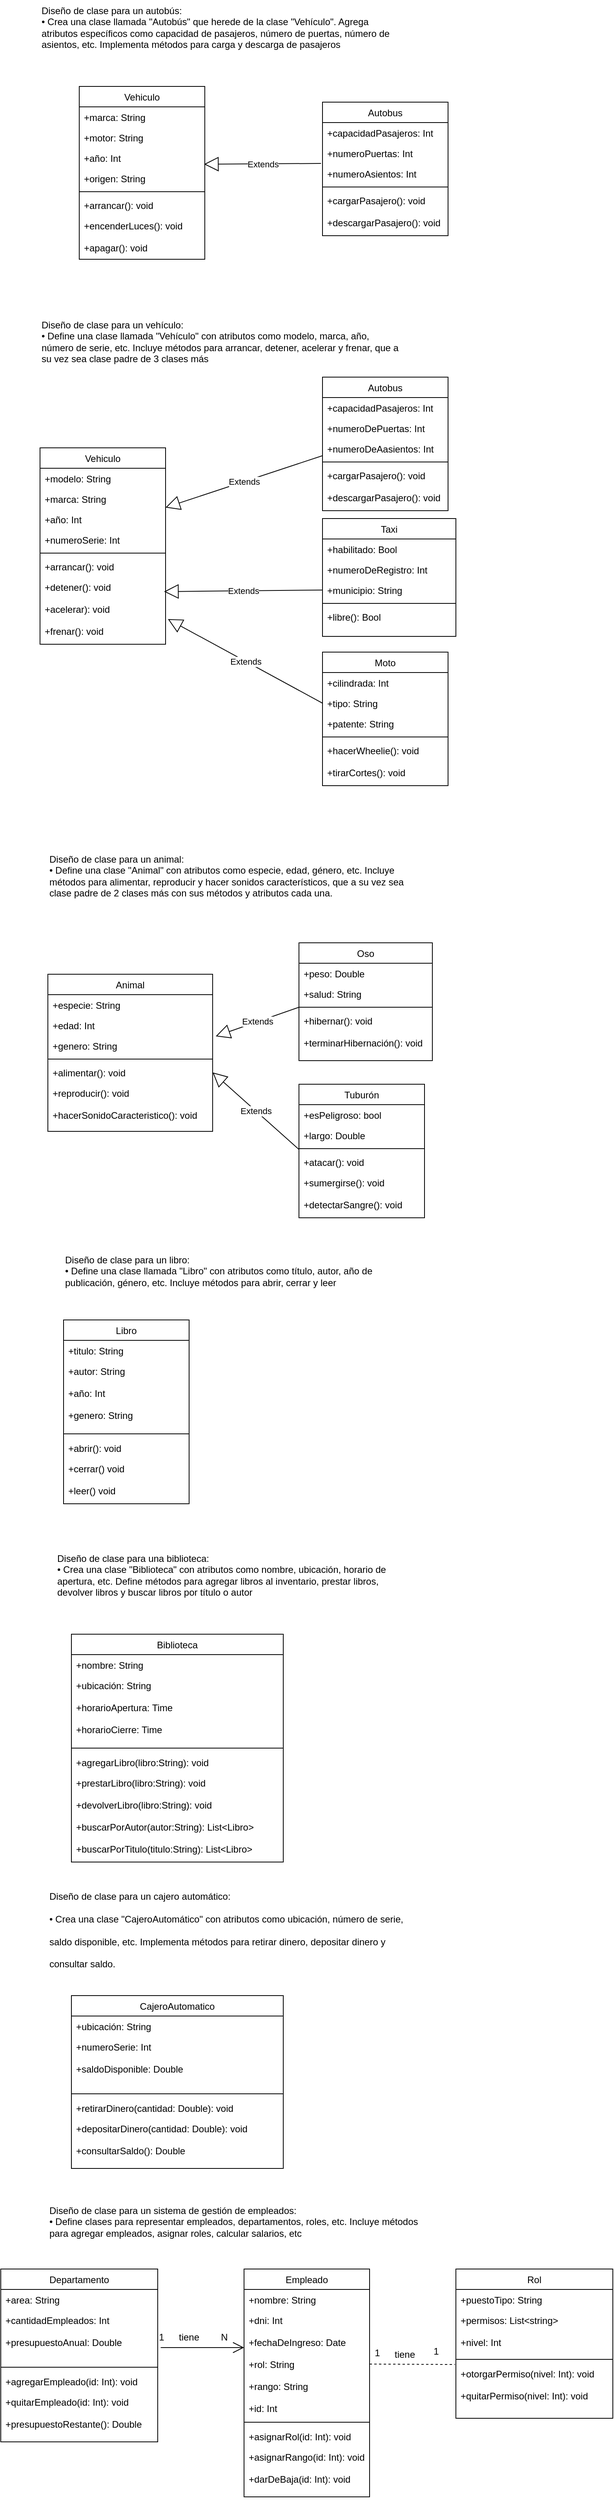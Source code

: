 <mxfile version="26.1.3">
  <diagram id="C5RBs43oDa-KdzZeNtuy" name="Page-1">
    <mxGraphModel dx="872" dy="469" grid="1" gridSize="10" guides="1" tooltips="1" connect="1" arrows="1" fold="1" page="1" pageScale="1" pageWidth="827" pageHeight="1169" math="0" shadow="0">
      <root>
        <mxCell id="WIyWlLk6GJQsqaUBKTNV-0" />
        <mxCell id="WIyWlLk6GJQsqaUBKTNV-1" parent="WIyWlLk6GJQsqaUBKTNV-0" />
        <mxCell id="zkfFHV4jXpPFQw0GAbJ--0" value="Autobus" style="swimlane;fontStyle=0;align=center;verticalAlign=top;childLayout=stackLayout;horizontal=1;startSize=26;horizontalStack=0;resizeParent=1;resizeLast=0;collapsible=1;marginBottom=0;rounded=0;shadow=0;strokeWidth=1;" parent="WIyWlLk6GJQsqaUBKTNV-1" vertex="1">
          <mxGeometry x="430" y="160" width="160" height="170" as="geometry">
            <mxRectangle x="230" y="140" width="160" height="26" as="alternateBounds" />
          </mxGeometry>
        </mxCell>
        <mxCell id="zkfFHV4jXpPFQw0GAbJ--1" value="+capacidadPasajeros: Int" style="text;align=left;verticalAlign=top;spacingLeft=4;spacingRight=4;overflow=hidden;rotatable=0;points=[[0,0.5],[1,0.5]];portConstraint=eastwest;" parent="zkfFHV4jXpPFQw0GAbJ--0" vertex="1">
          <mxGeometry y="26" width="160" height="26" as="geometry" />
        </mxCell>
        <mxCell id="zkfFHV4jXpPFQw0GAbJ--2" value="+numeroPuertas: Int" style="text;align=left;verticalAlign=top;spacingLeft=4;spacingRight=4;overflow=hidden;rotatable=0;points=[[0,0.5],[1,0.5]];portConstraint=eastwest;rounded=0;shadow=0;html=0;" parent="zkfFHV4jXpPFQw0GAbJ--0" vertex="1">
          <mxGeometry y="52" width="160" height="26" as="geometry" />
        </mxCell>
        <mxCell id="zkfFHV4jXpPFQw0GAbJ--3" value="+numeroAsientos: Int" style="text;align=left;verticalAlign=top;spacingLeft=4;spacingRight=4;overflow=hidden;rotatable=0;points=[[0,0.5],[1,0.5]];portConstraint=eastwest;rounded=0;shadow=0;html=0;" parent="zkfFHV4jXpPFQw0GAbJ--0" vertex="1">
          <mxGeometry y="78" width="160" height="26" as="geometry" />
        </mxCell>
        <mxCell id="zkfFHV4jXpPFQw0GAbJ--4" value="" style="line;html=1;strokeWidth=1;align=left;verticalAlign=middle;spacingTop=-1;spacingLeft=3;spacingRight=3;rotatable=0;labelPosition=right;points=[];portConstraint=eastwest;" parent="zkfFHV4jXpPFQw0GAbJ--0" vertex="1">
          <mxGeometry y="104" width="160" height="8" as="geometry" />
        </mxCell>
        <mxCell id="zkfFHV4jXpPFQw0GAbJ--5" value="+cargarPasajero(): void&#xa;&#xa;+descargarPasajero(): void&#xa;" style="text;align=left;verticalAlign=top;spacingLeft=4;spacingRight=4;overflow=hidden;rotatable=0;points=[[0,0.5],[1,0.5]];portConstraint=eastwest;" parent="zkfFHV4jXpPFQw0GAbJ--0" vertex="1">
          <mxGeometry y="112" width="160" height="58" as="geometry" />
        </mxCell>
        <mxCell id="zkfFHV4jXpPFQw0GAbJ--17" value="Vehiculo" style="swimlane;fontStyle=0;align=center;verticalAlign=top;childLayout=stackLayout;horizontal=1;startSize=26;horizontalStack=0;resizeParent=1;resizeLast=0;collapsible=1;marginBottom=0;rounded=0;shadow=0;strokeWidth=1;" parent="WIyWlLk6GJQsqaUBKTNV-1" vertex="1">
          <mxGeometry x="120" y="140" width="160" height="220" as="geometry">
            <mxRectangle x="550" y="140" width="160" height="26" as="alternateBounds" />
          </mxGeometry>
        </mxCell>
        <mxCell id="zkfFHV4jXpPFQw0GAbJ--18" value="+marca: String" style="text;align=left;verticalAlign=top;spacingLeft=4;spacingRight=4;overflow=hidden;rotatable=0;points=[[0,0.5],[1,0.5]];portConstraint=eastwest;" parent="zkfFHV4jXpPFQw0GAbJ--17" vertex="1">
          <mxGeometry y="26" width="160" height="26" as="geometry" />
        </mxCell>
        <mxCell id="zkfFHV4jXpPFQw0GAbJ--20" value="+motor: String" style="text;align=left;verticalAlign=top;spacingLeft=4;spacingRight=4;overflow=hidden;rotatable=0;points=[[0,0.5],[1,0.5]];portConstraint=eastwest;rounded=0;shadow=0;html=0;" parent="zkfFHV4jXpPFQw0GAbJ--17" vertex="1">
          <mxGeometry y="52" width="160" height="26" as="geometry" />
        </mxCell>
        <mxCell id="zkfFHV4jXpPFQw0GAbJ--21" value="+año: Int" style="text;align=left;verticalAlign=top;spacingLeft=4;spacingRight=4;overflow=hidden;rotatable=0;points=[[0,0.5],[1,0.5]];portConstraint=eastwest;rounded=0;shadow=0;html=0;" parent="zkfFHV4jXpPFQw0GAbJ--17" vertex="1">
          <mxGeometry y="78" width="160" height="26" as="geometry" />
        </mxCell>
        <mxCell id="zkfFHV4jXpPFQw0GAbJ--22" value="+origen: String" style="text;align=left;verticalAlign=top;spacingLeft=4;spacingRight=4;overflow=hidden;rotatable=0;points=[[0,0.5],[1,0.5]];portConstraint=eastwest;rounded=0;shadow=0;html=0;" parent="zkfFHV4jXpPFQw0GAbJ--17" vertex="1">
          <mxGeometry y="104" width="160" height="26" as="geometry" />
        </mxCell>
        <mxCell id="zkfFHV4jXpPFQw0GAbJ--23" value="" style="line;html=1;strokeWidth=1;align=left;verticalAlign=middle;spacingTop=-1;spacingLeft=3;spacingRight=3;rotatable=0;labelPosition=right;points=[];portConstraint=eastwest;" parent="zkfFHV4jXpPFQw0GAbJ--17" vertex="1">
          <mxGeometry y="130" width="160" height="8" as="geometry" />
        </mxCell>
        <mxCell id="zkfFHV4jXpPFQw0GAbJ--24" value="+arrancar(): void" style="text;align=left;verticalAlign=top;spacingLeft=4;spacingRight=4;overflow=hidden;rotatable=0;points=[[0,0.5],[1,0.5]];portConstraint=eastwest;" parent="zkfFHV4jXpPFQw0GAbJ--17" vertex="1">
          <mxGeometry y="138" width="160" height="26" as="geometry" />
        </mxCell>
        <mxCell id="zkfFHV4jXpPFQw0GAbJ--25" value="+encenderLuces(): void&#xa;&#xa;+apagar(): void" style="text;align=left;verticalAlign=top;spacingLeft=4;spacingRight=4;overflow=hidden;rotatable=0;points=[[0,0.5],[1,0.5]];portConstraint=eastwest;" parent="zkfFHV4jXpPFQw0GAbJ--17" vertex="1">
          <mxGeometry y="164" width="160" height="56" as="geometry" />
        </mxCell>
        <mxCell id="knwoqkLB2D3G_9mw1KLC-0" value="Diseño de clase para un autobús:&#xa; • Crea una clase llamada &quot;Autobús&quot; que herede de la clase &quot;Vehículo&quot;. Agrega &#xa;atributos específicos como capacidad de pasajeros, número de puertas, número de &#xa;asientos, etc. Implementa métodos para carga y descarga de pasajeros" style="text;whiteSpace=wrap;html=1;" vertex="1" parent="WIyWlLk6GJQsqaUBKTNV-1">
          <mxGeometry x="70" y="30" width="480" height="80" as="geometry" />
        </mxCell>
        <mxCell id="knwoqkLB2D3G_9mw1KLC-1" value="Extends" style="endArrow=block;endSize=16;endFill=0;html=1;rounded=0;exitX=-0.012;exitY=0;exitDx=0;exitDy=0;exitPerimeter=0;entryX=0.994;entryY=0.808;entryDx=0;entryDy=0;entryPerimeter=0;" edge="1" parent="WIyWlLk6GJQsqaUBKTNV-1" source="zkfFHV4jXpPFQw0GAbJ--3" target="zkfFHV4jXpPFQw0GAbJ--21">
          <mxGeometry width="160" relative="1" as="geometry">
            <mxPoint x="330" y="450" as="sourcePoint" />
            <mxPoint x="490" y="450" as="targetPoint" />
          </mxGeometry>
        </mxCell>
        <mxCell id="knwoqkLB2D3G_9mw1KLC-2" value="Diseño de clase para un vehículo:&#xa; • Define una clase llamada &quot;Vehículo&quot; con atributos como modelo, marca, año, &#xa;número de serie, etc. Incluye métodos para arrancar, detener, acelerar y frenar, que a &#xa;su vez sea clase padre de 3 clases más" style="text;whiteSpace=wrap;html=1;" vertex="1" parent="WIyWlLk6GJQsqaUBKTNV-1">
          <mxGeometry x="70" y="430" width="490" height="80" as="geometry" />
        </mxCell>
        <mxCell id="knwoqkLB2D3G_9mw1KLC-3" value="Vehiculo" style="swimlane;fontStyle=0;align=center;verticalAlign=top;childLayout=stackLayout;horizontal=1;startSize=26;horizontalStack=0;resizeParent=1;resizeLast=0;collapsible=1;marginBottom=0;rounded=0;shadow=0;strokeWidth=1;" vertex="1" parent="WIyWlLk6GJQsqaUBKTNV-1">
          <mxGeometry x="70" y="600" width="160" height="250" as="geometry">
            <mxRectangle x="550" y="140" width="160" height="26" as="alternateBounds" />
          </mxGeometry>
        </mxCell>
        <mxCell id="knwoqkLB2D3G_9mw1KLC-4" value="+modelo: String" style="text;align=left;verticalAlign=top;spacingLeft=4;spacingRight=4;overflow=hidden;rotatable=0;points=[[0,0.5],[1,0.5]];portConstraint=eastwest;" vertex="1" parent="knwoqkLB2D3G_9mw1KLC-3">
          <mxGeometry y="26" width="160" height="26" as="geometry" />
        </mxCell>
        <mxCell id="knwoqkLB2D3G_9mw1KLC-5" value="+marca: String" style="text;align=left;verticalAlign=top;spacingLeft=4;spacingRight=4;overflow=hidden;rotatable=0;points=[[0,0.5],[1,0.5]];portConstraint=eastwest;rounded=0;shadow=0;html=0;" vertex="1" parent="knwoqkLB2D3G_9mw1KLC-3">
          <mxGeometry y="52" width="160" height="26" as="geometry" />
        </mxCell>
        <mxCell id="knwoqkLB2D3G_9mw1KLC-6" value="+año: Int" style="text;align=left;verticalAlign=top;spacingLeft=4;spacingRight=4;overflow=hidden;rotatable=0;points=[[0,0.5],[1,0.5]];portConstraint=eastwest;rounded=0;shadow=0;html=0;" vertex="1" parent="knwoqkLB2D3G_9mw1KLC-3">
          <mxGeometry y="78" width="160" height="26" as="geometry" />
        </mxCell>
        <mxCell id="knwoqkLB2D3G_9mw1KLC-7" value="+numeroSerie: Int" style="text;align=left;verticalAlign=top;spacingLeft=4;spacingRight=4;overflow=hidden;rotatable=0;points=[[0,0.5],[1,0.5]];portConstraint=eastwest;rounded=0;shadow=0;html=0;" vertex="1" parent="knwoqkLB2D3G_9mw1KLC-3">
          <mxGeometry y="104" width="160" height="26" as="geometry" />
        </mxCell>
        <mxCell id="knwoqkLB2D3G_9mw1KLC-8" value="" style="line;html=1;strokeWidth=1;align=left;verticalAlign=middle;spacingTop=-1;spacingLeft=3;spacingRight=3;rotatable=0;labelPosition=right;points=[];portConstraint=eastwest;" vertex="1" parent="knwoqkLB2D3G_9mw1KLC-3">
          <mxGeometry y="130" width="160" height="8" as="geometry" />
        </mxCell>
        <mxCell id="knwoqkLB2D3G_9mw1KLC-9" value="+arrancar(): void" style="text;align=left;verticalAlign=top;spacingLeft=4;spacingRight=4;overflow=hidden;rotatable=0;points=[[0,0.5],[1,0.5]];portConstraint=eastwest;" vertex="1" parent="knwoqkLB2D3G_9mw1KLC-3">
          <mxGeometry y="138" width="160" height="26" as="geometry" />
        </mxCell>
        <mxCell id="knwoqkLB2D3G_9mw1KLC-10" value="+detener(): void&#xa;&#xa;+acelerar): void&#xa;&#xa;+frenar(): void" style="text;align=left;verticalAlign=top;spacingLeft=4;spacingRight=4;overflow=hidden;rotatable=0;points=[[0,0.5],[1,0.5]];portConstraint=eastwest;" vertex="1" parent="knwoqkLB2D3G_9mw1KLC-3">
          <mxGeometry y="164" width="160" height="86" as="geometry" />
        </mxCell>
        <mxCell id="knwoqkLB2D3G_9mw1KLC-11" value="Autobus" style="swimlane;fontStyle=0;align=center;verticalAlign=top;childLayout=stackLayout;horizontal=1;startSize=26;horizontalStack=0;resizeParent=1;resizeLast=0;collapsible=1;marginBottom=0;rounded=0;shadow=0;strokeWidth=1;" vertex="1" parent="WIyWlLk6GJQsqaUBKTNV-1">
          <mxGeometry x="430" y="510" width="160" height="170" as="geometry">
            <mxRectangle x="230" y="140" width="160" height="26" as="alternateBounds" />
          </mxGeometry>
        </mxCell>
        <mxCell id="knwoqkLB2D3G_9mw1KLC-12" value="+capacidadPasajeros: Int" style="text;align=left;verticalAlign=top;spacingLeft=4;spacingRight=4;overflow=hidden;rotatable=0;points=[[0,0.5],[1,0.5]];portConstraint=eastwest;" vertex="1" parent="knwoqkLB2D3G_9mw1KLC-11">
          <mxGeometry y="26" width="160" height="26" as="geometry" />
        </mxCell>
        <mxCell id="knwoqkLB2D3G_9mw1KLC-13" value="+numeroDePuertas: Int" style="text;align=left;verticalAlign=top;spacingLeft=4;spacingRight=4;overflow=hidden;rotatable=0;points=[[0,0.5],[1,0.5]];portConstraint=eastwest;rounded=0;shadow=0;html=0;" vertex="1" parent="knwoqkLB2D3G_9mw1KLC-11">
          <mxGeometry y="52" width="160" height="26" as="geometry" />
        </mxCell>
        <mxCell id="knwoqkLB2D3G_9mw1KLC-14" value="+numeroDeAasientos: Int" style="text;align=left;verticalAlign=top;spacingLeft=4;spacingRight=4;overflow=hidden;rotatable=0;points=[[0,0.5],[1,0.5]];portConstraint=eastwest;rounded=0;shadow=0;html=0;" vertex="1" parent="knwoqkLB2D3G_9mw1KLC-11">
          <mxGeometry y="78" width="160" height="26" as="geometry" />
        </mxCell>
        <mxCell id="knwoqkLB2D3G_9mw1KLC-15" value="" style="line;html=1;strokeWidth=1;align=left;verticalAlign=middle;spacingTop=-1;spacingLeft=3;spacingRight=3;rotatable=0;labelPosition=right;points=[];portConstraint=eastwest;" vertex="1" parent="knwoqkLB2D3G_9mw1KLC-11">
          <mxGeometry y="104" width="160" height="8" as="geometry" />
        </mxCell>
        <mxCell id="knwoqkLB2D3G_9mw1KLC-16" value="+cargarPasajero(): void&#xa;&#xa;+descargarPasajero(): void&#xa;" style="text;align=left;verticalAlign=top;spacingLeft=4;spacingRight=4;overflow=hidden;rotatable=0;points=[[0,0.5],[1,0.5]];portConstraint=eastwest;" vertex="1" parent="knwoqkLB2D3G_9mw1KLC-11">
          <mxGeometry y="112" width="160" height="58" as="geometry" />
        </mxCell>
        <mxCell id="knwoqkLB2D3G_9mw1KLC-17" value="Taxi" style="swimlane;fontStyle=0;align=center;verticalAlign=top;childLayout=stackLayout;horizontal=1;startSize=26;horizontalStack=0;resizeParent=1;resizeLast=0;collapsible=1;marginBottom=0;rounded=0;shadow=0;strokeWidth=1;" vertex="1" parent="WIyWlLk6GJQsqaUBKTNV-1">
          <mxGeometry x="430" y="690" width="170" height="150" as="geometry">
            <mxRectangle x="230" y="140" width="160" height="26" as="alternateBounds" />
          </mxGeometry>
        </mxCell>
        <mxCell id="knwoqkLB2D3G_9mw1KLC-18" value="+habilitado: Bool" style="text;align=left;verticalAlign=top;spacingLeft=4;spacingRight=4;overflow=hidden;rotatable=0;points=[[0,0.5],[1,0.5]];portConstraint=eastwest;" vertex="1" parent="knwoqkLB2D3G_9mw1KLC-17">
          <mxGeometry y="26" width="170" height="26" as="geometry" />
        </mxCell>
        <mxCell id="knwoqkLB2D3G_9mw1KLC-19" value="+numeroDeRegistro: Int" style="text;align=left;verticalAlign=top;spacingLeft=4;spacingRight=4;overflow=hidden;rotatable=0;points=[[0,0.5],[1,0.5]];portConstraint=eastwest;rounded=0;shadow=0;html=0;" vertex="1" parent="knwoqkLB2D3G_9mw1KLC-17">
          <mxGeometry y="52" width="170" height="26" as="geometry" />
        </mxCell>
        <mxCell id="knwoqkLB2D3G_9mw1KLC-20" value="+municipio: String" style="text;align=left;verticalAlign=top;spacingLeft=4;spacingRight=4;overflow=hidden;rotatable=0;points=[[0,0.5],[1,0.5]];portConstraint=eastwest;rounded=0;shadow=0;html=0;" vertex="1" parent="knwoqkLB2D3G_9mw1KLC-17">
          <mxGeometry y="78" width="170" height="26" as="geometry" />
        </mxCell>
        <mxCell id="knwoqkLB2D3G_9mw1KLC-21" value="" style="line;html=1;strokeWidth=1;align=left;verticalAlign=middle;spacingTop=-1;spacingLeft=3;spacingRight=3;rotatable=0;labelPosition=right;points=[];portConstraint=eastwest;" vertex="1" parent="knwoqkLB2D3G_9mw1KLC-17">
          <mxGeometry y="104" width="170" height="8" as="geometry" />
        </mxCell>
        <mxCell id="knwoqkLB2D3G_9mw1KLC-22" value="+libre(): Bool&#xa;&#xa;&#xa;" style="text;align=left;verticalAlign=top;spacingLeft=4;spacingRight=4;overflow=hidden;rotatable=0;points=[[0,0.5],[1,0.5]];portConstraint=eastwest;" vertex="1" parent="knwoqkLB2D3G_9mw1KLC-17">
          <mxGeometry y="112" width="170" height="38" as="geometry" />
        </mxCell>
        <mxCell id="knwoqkLB2D3G_9mw1KLC-23" value="Moto" style="swimlane;fontStyle=0;align=center;verticalAlign=top;childLayout=stackLayout;horizontal=1;startSize=26;horizontalStack=0;resizeParent=1;resizeLast=0;collapsible=1;marginBottom=0;rounded=0;shadow=0;strokeWidth=1;" vertex="1" parent="WIyWlLk6GJQsqaUBKTNV-1">
          <mxGeometry x="430" y="860" width="160" height="170" as="geometry">
            <mxRectangle x="230" y="140" width="160" height="26" as="alternateBounds" />
          </mxGeometry>
        </mxCell>
        <mxCell id="knwoqkLB2D3G_9mw1KLC-24" value="+cilindrada: Int" style="text;align=left;verticalAlign=top;spacingLeft=4;spacingRight=4;overflow=hidden;rotatable=0;points=[[0,0.5],[1,0.5]];portConstraint=eastwest;" vertex="1" parent="knwoqkLB2D3G_9mw1KLC-23">
          <mxGeometry y="26" width="160" height="26" as="geometry" />
        </mxCell>
        <mxCell id="knwoqkLB2D3G_9mw1KLC-25" value="+tipo: String" style="text;align=left;verticalAlign=top;spacingLeft=4;spacingRight=4;overflow=hidden;rotatable=0;points=[[0,0.5],[1,0.5]];portConstraint=eastwest;rounded=0;shadow=0;html=0;" vertex="1" parent="knwoqkLB2D3G_9mw1KLC-23">
          <mxGeometry y="52" width="160" height="26" as="geometry" />
        </mxCell>
        <mxCell id="knwoqkLB2D3G_9mw1KLC-26" value="+patente: String" style="text;align=left;verticalAlign=top;spacingLeft=4;spacingRight=4;overflow=hidden;rotatable=0;points=[[0,0.5],[1,0.5]];portConstraint=eastwest;rounded=0;shadow=0;html=0;" vertex="1" parent="knwoqkLB2D3G_9mw1KLC-23">
          <mxGeometry y="78" width="160" height="26" as="geometry" />
        </mxCell>
        <mxCell id="knwoqkLB2D3G_9mw1KLC-27" value="" style="line;html=1;strokeWidth=1;align=left;verticalAlign=middle;spacingTop=-1;spacingLeft=3;spacingRight=3;rotatable=0;labelPosition=right;points=[];portConstraint=eastwest;" vertex="1" parent="knwoqkLB2D3G_9mw1KLC-23">
          <mxGeometry y="104" width="160" height="8" as="geometry" />
        </mxCell>
        <mxCell id="knwoqkLB2D3G_9mw1KLC-28" value="+hacerWheelie(): void &#xa;&#xa;+tirarCortes(): void&#xa;" style="text;align=left;verticalAlign=top;spacingLeft=4;spacingRight=4;overflow=hidden;rotatable=0;points=[[0,0.5],[1,0.5]];portConstraint=eastwest;" vertex="1" parent="knwoqkLB2D3G_9mw1KLC-23">
          <mxGeometry y="112" width="160" height="58" as="geometry" />
        </mxCell>
        <mxCell id="knwoqkLB2D3G_9mw1KLC-29" value="Extends" style="endArrow=block;endSize=16;endFill=0;html=1;rounded=0;exitX=0;exitY=0.846;exitDx=0;exitDy=0;exitPerimeter=0;entryX=1;entryY=-0.077;entryDx=0;entryDy=0;entryPerimeter=0;" edge="1" parent="WIyWlLk6GJQsqaUBKTNV-1" source="knwoqkLB2D3G_9mw1KLC-14" target="knwoqkLB2D3G_9mw1KLC-6">
          <mxGeometry width="160" relative="1" as="geometry">
            <mxPoint x="330" y="750" as="sourcePoint" />
            <mxPoint x="490" y="750" as="targetPoint" />
          </mxGeometry>
        </mxCell>
        <mxCell id="knwoqkLB2D3G_9mw1KLC-30" value="Extends" style="endArrow=block;endSize=16;endFill=0;html=1;rounded=0;exitX=0;exitY=0.5;exitDx=0;exitDy=0;entryX=0.988;entryY=0.221;entryDx=0;entryDy=0;entryPerimeter=0;" edge="1" parent="WIyWlLk6GJQsqaUBKTNV-1" source="knwoqkLB2D3G_9mw1KLC-20" target="knwoqkLB2D3G_9mw1KLC-10">
          <mxGeometry width="160" relative="1" as="geometry">
            <mxPoint x="330" y="750" as="sourcePoint" />
            <mxPoint x="490" y="750" as="targetPoint" />
            <Array as="points" />
          </mxGeometry>
        </mxCell>
        <mxCell id="knwoqkLB2D3G_9mw1KLC-31" value="Extends" style="endArrow=block;endSize=16;endFill=0;html=1;rounded=0;exitX=0;exitY=0.5;exitDx=0;exitDy=0;entryX=1.019;entryY=0.628;entryDx=0;entryDy=0;entryPerimeter=0;" edge="1" parent="WIyWlLk6GJQsqaUBKTNV-1" source="knwoqkLB2D3G_9mw1KLC-25" target="knwoqkLB2D3G_9mw1KLC-10">
          <mxGeometry width="160" relative="1" as="geometry">
            <mxPoint x="330" y="750" as="sourcePoint" />
            <mxPoint x="490" y="750" as="targetPoint" />
          </mxGeometry>
        </mxCell>
        <mxCell id="knwoqkLB2D3G_9mw1KLC-32" value="Diseño de clase para un animal:&#xa; • Define una clase &quot;Animal&quot; con atributos como especie, edad, género, etc. Incluye &#xa;métodos para alimentar, reproducir y hacer sonidos característicos, que a su vez sea &#xa;clase padre de 2 clases más con sus métodos y atributos cada una." style="text;whiteSpace=wrap;html=1;" vertex="1" parent="WIyWlLk6GJQsqaUBKTNV-1">
          <mxGeometry x="80" y="1110" width="490" height="80" as="geometry" />
        </mxCell>
        <mxCell id="knwoqkLB2D3G_9mw1KLC-33" value="Animal" style="swimlane;fontStyle=0;align=center;verticalAlign=top;childLayout=stackLayout;horizontal=1;startSize=26;horizontalStack=0;resizeParent=1;resizeLast=0;collapsible=1;marginBottom=0;rounded=0;shadow=0;strokeWidth=1;" vertex="1" parent="WIyWlLk6GJQsqaUBKTNV-1">
          <mxGeometry x="80" y="1270" width="210" height="200" as="geometry">
            <mxRectangle x="550" y="140" width="160" height="26" as="alternateBounds" />
          </mxGeometry>
        </mxCell>
        <mxCell id="knwoqkLB2D3G_9mw1KLC-34" value="+especie: String" style="text;align=left;verticalAlign=top;spacingLeft=4;spacingRight=4;overflow=hidden;rotatable=0;points=[[0,0.5],[1,0.5]];portConstraint=eastwest;" vertex="1" parent="knwoqkLB2D3G_9mw1KLC-33">
          <mxGeometry y="26" width="210" height="26" as="geometry" />
        </mxCell>
        <mxCell id="knwoqkLB2D3G_9mw1KLC-35" value="+edad: Int" style="text;align=left;verticalAlign=top;spacingLeft=4;spacingRight=4;overflow=hidden;rotatable=0;points=[[0,0.5],[1,0.5]];portConstraint=eastwest;rounded=0;shadow=0;html=0;" vertex="1" parent="knwoqkLB2D3G_9mw1KLC-33">
          <mxGeometry y="52" width="210" height="26" as="geometry" />
        </mxCell>
        <mxCell id="knwoqkLB2D3G_9mw1KLC-36" value="+genero: String" style="text;align=left;verticalAlign=top;spacingLeft=4;spacingRight=4;overflow=hidden;rotatable=0;points=[[0,0.5],[1,0.5]];portConstraint=eastwest;rounded=0;shadow=0;html=0;" vertex="1" parent="knwoqkLB2D3G_9mw1KLC-33">
          <mxGeometry y="78" width="210" height="26" as="geometry" />
        </mxCell>
        <mxCell id="knwoqkLB2D3G_9mw1KLC-38" value="" style="line;html=1;strokeWidth=1;align=left;verticalAlign=middle;spacingTop=-1;spacingLeft=3;spacingRight=3;rotatable=0;labelPosition=right;points=[];portConstraint=eastwest;" vertex="1" parent="knwoqkLB2D3G_9mw1KLC-33">
          <mxGeometry y="104" width="210" height="8" as="geometry" />
        </mxCell>
        <mxCell id="knwoqkLB2D3G_9mw1KLC-39" value="+alimentar(): void" style="text;align=left;verticalAlign=top;spacingLeft=4;spacingRight=4;overflow=hidden;rotatable=0;points=[[0,0.5],[1,0.5]];portConstraint=eastwest;" vertex="1" parent="knwoqkLB2D3G_9mw1KLC-33">
          <mxGeometry y="112" width="210" height="26" as="geometry" />
        </mxCell>
        <mxCell id="knwoqkLB2D3G_9mw1KLC-40" value="+reproducir(): void&#xa;&#xa;+hacerSonidoCaracteristico(): void&#xa;&#xa;" style="text;align=left;verticalAlign=top;spacingLeft=4;spacingRight=4;overflow=hidden;rotatable=0;points=[[0,0.5],[1,0.5]];portConstraint=eastwest;" vertex="1" parent="knwoqkLB2D3G_9mw1KLC-33">
          <mxGeometry y="138" width="210" height="62" as="geometry" />
        </mxCell>
        <mxCell id="knwoqkLB2D3G_9mw1KLC-41" value="Oso" style="swimlane;fontStyle=0;align=center;verticalAlign=top;childLayout=stackLayout;horizontal=1;startSize=26;horizontalStack=0;resizeParent=1;resizeLast=0;collapsible=1;marginBottom=0;rounded=0;shadow=0;strokeWidth=1;" vertex="1" parent="WIyWlLk6GJQsqaUBKTNV-1">
          <mxGeometry x="400" y="1230" width="170" height="150" as="geometry">
            <mxRectangle x="550" y="140" width="160" height="26" as="alternateBounds" />
          </mxGeometry>
        </mxCell>
        <mxCell id="knwoqkLB2D3G_9mw1KLC-42" value="+peso: Double" style="text;align=left;verticalAlign=top;spacingLeft=4;spacingRight=4;overflow=hidden;rotatable=0;points=[[0,0.5],[1,0.5]];portConstraint=eastwest;" vertex="1" parent="knwoqkLB2D3G_9mw1KLC-41">
          <mxGeometry y="26" width="170" height="26" as="geometry" />
        </mxCell>
        <mxCell id="knwoqkLB2D3G_9mw1KLC-43" value="+salud: String" style="text;align=left;verticalAlign=top;spacingLeft=4;spacingRight=4;overflow=hidden;rotatable=0;points=[[0,0.5],[1,0.5]];portConstraint=eastwest;rounded=0;shadow=0;html=0;" vertex="1" parent="knwoqkLB2D3G_9mw1KLC-41">
          <mxGeometry y="52" width="170" height="26" as="geometry" />
        </mxCell>
        <mxCell id="knwoqkLB2D3G_9mw1KLC-45" value="" style="line;html=1;strokeWidth=1;align=left;verticalAlign=middle;spacingTop=-1;spacingLeft=3;spacingRight=3;rotatable=0;labelPosition=right;points=[];portConstraint=eastwest;" vertex="1" parent="knwoqkLB2D3G_9mw1KLC-41">
          <mxGeometry y="78" width="170" height="8" as="geometry" />
        </mxCell>
        <mxCell id="knwoqkLB2D3G_9mw1KLC-47" value="+hibernar(): void&#xa;&#xa;+terminarHibernación(): void&#xa;&#xa;&#xa;&#xa;&#xa;" style="text;align=left;verticalAlign=top;spacingLeft=4;spacingRight=4;overflow=hidden;rotatable=0;points=[[0,0.5],[1,0.5]];portConstraint=eastwest;" vertex="1" parent="knwoqkLB2D3G_9mw1KLC-41">
          <mxGeometry y="86" width="170" height="54" as="geometry" />
        </mxCell>
        <mxCell id="knwoqkLB2D3G_9mw1KLC-48" value="Tuburón" style="swimlane;fontStyle=0;align=center;verticalAlign=top;childLayout=stackLayout;horizontal=1;startSize=26;horizontalStack=0;resizeParent=1;resizeLast=0;collapsible=1;marginBottom=0;rounded=0;shadow=0;strokeWidth=1;" vertex="1" parent="WIyWlLk6GJQsqaUBKTNV-1">
          <mxGeometry x="400" y="1410" width="160" height="170" as="geometry">
            <mxRectangle x="550" y="140" width="160" height="26" as="alternateBounds" />
          </mxGeometry>
        </mxCell>
        <mxCell id="knwoqkLB2D3G_9mw1KLC-49" value="+esPeligroso: bool" style="text;align=left;verticalAlign=top;spacingLeft=4;spacingRight=4;overflow=hidden;rotatable=0;points=[[0,0.5],[1,0.5]];portConstraint=eastwest;" vertex="1" parent="knwoqkLB2D3G_9mw1KLC-48">
          <mxGeometry y="26" width="160" height="26" as="geometry" />
        </mxCell>
        <mxCell id="knwoqkLB2D3G_9mw1KLC-51" value="+largo: Double" style="text;align=left;verticalAlign=top;spacingLeft=4;spacingRight=4;overflow=hidden;rotatable=0;points=[[0,0.5],[1,0.5]];portConstraint=eastwest;rounded=0;shadow=0;html=0;" vertex="1" parent="knwoqkLB2D3G_9mw1KLC-48">
          <mxGeometry y="52" width="160" height="26" as="geometry" />
        </mxCell>
        <mxCell id="knwoqkLB2D3G_9mw1KLC-52" value="" style="line;html=1;strokeWidth=1;align=left;verticalAlign=middle;spacingTop=-1;spacingLeft=3;spacingRight=3;rotatable=0;labelPosition=right;points=[];portConstraint=eastwest;" vertex="1" parent="knwoqkLB2D3G_9mw1KLC-48">
          <mxGeometry y="78" width="160" height="8" as="geometry" />
        </mxCell>
        <mxCell id="knwoqkLB2D3G_9mw1KLC-53" value="+atacar(): void" style="text;align=left;verticalAlign=top;spacingLeft=4;spacingRight=4;overflow=hidden;rotatable=0;points=[[0,0.5],[1,0.5]];portConstraint=eastwest;" vertex="1" parent="knwoqkLB2D3G_9mw1KLC-48">
          <mxGeometry y="86" width="160" height="26" as="geometry" />
        </mxCell>
        <mxCell id="knwoqkLB2D3G_9mw1KLC-54" value="+sumergirse(): void&#xa;&#xa;+detectarSangre(): void&#xa;&#xa;" style="text;align=left;verticalAlign=top;spacingLeft=4;spacingRight=4;overflow=hidden;rotatable=0;points=[[0,0.5],[1,0.5]];portConstraint=eastwest;" vertex="1" parent="knwoqkLB2D3G_9mw1KLC-48">
          <mxGeometry y="112" width="160" height="58" as="geometry" />
        </mxCell>
        <mxCell id="knwoqkLB2D3G_9mw1KLC-56" value="Extends" style="endArrow=block;endSize=16;endFill=0;html=1;rounded=0;exitX=0;exitY=-0.074;exitDx=0;exitDy=0;exitPerimeter=0;entryX=1.019;entryY=0.038;entryDx=0;entryDy=0;entryPerimeter=0;" edge="1" parent="WIyWlLk6GJQsqaUBKTNV-1" source="knwoqkLB2D3G_9mw1KLC-47" target="knwoqkLB2D3G_9mw1KLC-36">
          <mxGeometry width="160" relative="1" as="geometry">
            <mxPoint x="310" y="1450" as="sourcePoint" />
            <mxPoint x="470" y="1450" as="targetPoint" />
          </mxGeometry>
        </mxCell>
        <mxCell id="knwoqkLB2D3G_9mw1KLC-57" value="Extends" style="endArrow=block;endSize=16;endFill=0;html=1;rounded=0;entryX=1;entryY=0.5;entryDx=0;entryDy=0;" edge="1" parent="WIyWlLk6GJQsqaUBKTNV-1" target="knwoqkLB2D3G_9mw1KLC-39">
          <mxGeometry width="160" relative="1" as="geometry">
            <mxPoint x="400" y="1493" as="sourcePoint" />
            <mxPoint x="470" y="1450" as="targetPoint" />
          </mxGeometry>
        </mxCell>
        <mxCell id="knwoqkLB2D3G_9mw1KLC-58" value="Diseño de clase para un libro:&#xa; • Define una clase llamada &quot;Libro&quot; con atributos como título, autor, año de &#xa;publicación, género, etc. Incluye métodos para abrir, cerrar y leer" style="text;whiteSpace=wrap;html=1;" vertex="1" parent="WIyWlLk6GJQsqaUBKTNV-1">
          <mxGeometry x="100" y="1620" width="430" height="70" as="geometry" />
        </mxCell>
        <mxCell id="knwoqkLB2D3G_9mw1KLC-59" value="Libro" style="swimlane;fontStyle=0;align=center;verticalAlign=top;childLayout=stackLayout;horizontal=1;startSize=26;horizontalStack=0;resizeParent=1;resizeLast=0;collapsible=1;marginBottom=0;rounded=0;shadow=0;strokeWidth=1;" vertex="1" parent="WIyWlLk6GJQsqaUBKTNV-1">
          <mxGeometry x="100" y="1710" width="160" height="234" as="geometry">
            <mxRectangle x="550" y="140" width="160" height="26" as="alternateBounds" />
          </mxGeometry>
        </mxCell>
        <mxCell id="knwoqkLB2D3G_9mw1KLC-60" value="+titulo: String" style="text;align=left;verticalAlign=top;spacingLeft=4;spacingRight=4;overflow=hidden;rotatable=0;points=[[0,0.5],[1,0.5]];portConstraint=eastwest;" vertex="1" parent="knwoqkLB2D3G_9mw1KLC-59">
          <mxGeometry y="26" width="160" height="26" as="geometry" />
        </mxCell>
        <mxCell id="knwoqkLB2D3G_9mw1KLC-61" value="+autor: String&#xa;&#xa;+año: Int&#xa;&#xa;+genero: String" style="text;align=left;verticalAlign=top;spacingLeft=4;spacingRight=4;overflow=hidden;rotatable=0;points=[[0,0.5],[1,0.5]];portConstraint=eastwest;rounded=0;shadow=0;html=0;" vertex="1" parent="knwoqkLB2D3G_9mw1KLC-59">
          <mxGeometry y="52" width="160" height="88" as="geometry" />
        </mxCell>
        <mxCell id="knwoqkLB2D3G_9mw1KLC-62" value="" style="line;html=1;strokeWidth=1;align=left;verticalAlign=middle;spacingTop=-1;spacingLeft=3;spacingRight=3;rotatable=0;labelPosition=right;points=[];portConstraint=eastwest;" vertex="1" parent="knwoqkLB2D3G_9mw1KLC-59">
          <mxGeometry y="140" width="160" height="10" as="geometry" />
        </mxCell>
        <mxCell id="knwoqkLB2D3G_9mw1KLC-63" value="+abrir(): void" style="text;align=left;verticalAlign=top;spacingLeft=4;spacingRight=4;overflow=hidden;rotatable=0;points=[[0,0.5],[1,0.5]];portConstraint=eastwest;" vertex="1" parent="knwoqkLB2D3G_9mw1KLC-59">
          <mxGeometry y="150" width="160" height="26" as="geometry" />
        </mxCell>
        <mxCell id="knwoqkLB2D3G_9mw1KLC-64" value="+cerrar() void&#xa;&#xa;+leer() void&#xa;&#xa;" style="text;align=left;verticalAlign=top;spacingLeft=4;spacingRight=4;overflow=hidden;rotatable=0;points=[[0,0.5],[1,0.5]];portConstraint=eastwest;" vertex="1" parent="knwoqkLB2D3G_9mw1KLC-59">
          <mxGeometry y="176" width="160" height="58" as="geometry" />
        </mxCell>
        <mxCell id="knwoqkLB2D3G_9mw1KLC-66" value="Diseño de clase para una biblioteca:&#xa; • Crea una clase &quot;Biblioteca&quot; con atributos como nombre, ubicación, horario de &#xa;apertura, etc. Define métodos para agregar libros al inventario, prestar libros, &#xa;devolver libros y buscar libros por título o autor" style="text;whiteSpace=wrap;html=1;" vertex="1" parent="WIyWlLk6GJQsqaUBKTNV-1">
          <mxGeometry x="90" y="2000" width="450" height="80" as="geometry" />
        </mxCell>
        <mxCell id="knwoqkLB2D3G_9mw1KLC-67" value="Biblioteca" style="swimlane;fontStyle=0;align=center;verticalAlign=top;childLayout=stackLayout;horizontal=1;startSize=26;horizontalStack=0;resizeParent=1;resizeLast=0;collapsible=1;marginBottom=0;rounded=0;shadow=0;strokeWidth=1;" vertex="1" parent="WIyWlLk6GJQsqaUBKTNV-1">
          <mxGeometry x="110" y="2110" width="270" height="290" as="geometry">
            <mxRectangle x="550" y="140" width="160" height="26" as="alternateBounds" />
          </mxGeometry>
        </mxCell>
        <mxCell id="knwoqkLB2D3G_9mw1KLC-68" value="+nombre: String" style="text;align=left;verticalAlign=top;spacingLeft=4;spacingRight=4;overflow=hidden;rotatable=0;points=[[0,0.5],[1,0.5]];portConstraint=eastwest;" vertex="1" parent="knwoqkLB2D3G_9mw1KLC-67">
          <mxGeometry y="26" width="270" height="26" as="geometry" />
        </mxCell>
        <mxCell id="knwoqkLB2D3G_9mw1KLC-69" value="+ubicación: String&#xa;&#xa;+horarioApertura: Time&#xa;&#xa;+horarioCierre: Time" style="text;align=left;verticalAlign=top;spacingLeft=4;spacingRight=4;overflow=hidden;rotatable=0;points=[[0,0.5],[1,0.5]];portConstraint=eastwest;rounded=0;shadow=0;html=0;" vertex="1" parent="knwoqkLB2D3G_9mw1KLC-67">
          <mxGeometry y="52" width="270" height="88" as="geometry" />
        </mxCell>
        <mxCell id="knwoqkLB2D3G_9mw1KLC-70" value="" style="line;html=1;strokeWidth=1;align=left;verticalAlign=middle;spacingTop=-1;spacingLeft=3;spacingRight=3;rotatable=0;labelPosition=right;points=[];portConstraint=eastwest;" vertex="1" parent="knwoqkLB2D3G_9mw1KLC-67">
          <mxGeometry y="140" width="270" height="10" as="geometry" />
        </mxCell>
        <mxCell id="knwoqkLB2D3G_9mw1KLC-71" value="+agregarLibro(libro:String): void" style="text;align=left;verticalAlign=top;spacingLeft=4;spacingRight=4;overflow=hidden;rotatable=0;points=[[0,0.5],[1,0.5]];portConstraint=eastwest;" vertex="1" parent="knwoqkLB2D3G_9mw1KLC-67">
          <mxGeometry y="150" width="270" height="26" as="geometry" />
        </mxCell>
        <mxCell id="knwoqkLB2D3G_9mw1KLC-72" value="+prestarLibro(libro:String): void&#xa;&#xa;+devolverLibro(libro:String): void&#xa;&#xa;+buscarPorAutor(autor:String): List&lt;Libro&gt;&#xa;&#xa;+buscarPorTitulo(titulo:String): List&lt;Libro&gt;&#xa;&#xa;" style="text;align=left;verticalAlign=top;spacingLeft=4;spacingRight=4;overflow=hidden;rotatable=0;points=[[0,0.5],[1,0.5]];portConstraint=eastwest;" vertex="1" parent="knwoqkLB2D3G_9mw1KLC-67">
          <mxGeometry y="176" width="270" height="114" as="geometry" />
        </mxCell>
        <mxCell id="knwoqkLB2D3G_9mw1KLC-74" value="Diseño de clase para un cajero automático:&lt;br&gt;&lt;br&gt; • Crea una clase &quot;CajeroAutomático&quot; con atributos como ubicación, número de serie, &lt;br&gt;&lt;br&gt;saldo disponible, etc. Implementa métodos para retirar dinero, depositar dinero y &lt;br&gt;&lt;br&gt;consultar saldo.&lt;div&gt;&lt;br/&gt;&lt;/div&gt;" style="text;whiteSpace=wrap;html=1;" vertex="1" parent="WIyWlLk6GJQsqaUBKTNV-1">
          <mxGeometry x="80" y="2430" width="480" height="80" as="geometry" />
        </mxCell>
        <mxCell id="knwoqkLB2D3G_9mw1KLC-75" value="CajeroAutomatico" style="swimlane;fontStyle=0;align=center;verticalAlign=top;childLayout=stackLayout;horizontal=1;startSize=26;horizontalStack=0;resizeParent=1;resizeLast=0;collapsible=1;marginBottom=0;rounded=0;shadow=0;strokeWidth=1;" vertex="1" parent="WIyWlLk6GJQsqaUBKTNV-1">
          <mxGeometry x="110" y="2570" width="270" height="220" as="geometry">
            <mxRectangle x="550" y="140" width="160" height="26" as="alternateBounds" />
          </mxGeometry>
        </mxCell>
        <mxCell id="knwoqkLB2D3G_9mw1KLC-76" value="+ubicación: String" style="text;align=left;verticalAlign=top;spacingLeft=4;spacingRight=4;overflow=hidden;rotatable=0;points=[[0,0.5],[1,0.5]];portConstraint=eastwest;" vertex="1" parent="knwoqkLB2D3G_9mw1KLC-75">
          <mxGeometry y="26" width="270" height="26" as="geometry" />
        </mxCell>
        <mxCell id="knwoqkLB2D3G_9mw1KLC-77" value="+numeroSerie: Int&#xa;&#xa;+saldoDisponible: Double&#xa;&#xa;" style="text;align=left;verticalAlign=top;spacingLeft=4;spacingRight=4;overflow=hidden;rotatable=0;points=[[0,0.5],[1,0.5]];portConstraint=eastwest;rounded=0;shadow=0;html=0;" vertex="1" parent="knwoqkLB2D3G_9mw1KLC-75">
          <mxGeometry y="52" width="270" height="68" as="geometry" />
        </mxCell>
        <mxCell id="knwoqkLB2D3G_9mw1KLC-78" value="" style="line;html=1;strokeWidth=1;align=left;verticalAlign=middle;spacingTop=-1;spacingLeft=3;spacingRight=3;rotatable=0;labelPosition=right;points=[];portConstraint=eastwest;" vertex="1" parent="knwoqkLB2D3G_9mw1KLC-75">
          <mxGeometry y="120" width="270" height="10" as="geometry" />
        </mxCell>
        <mxCell id="knwoqkLB2D3G_9mw1KLC-79" value="+retirarDinero(cantidad: Double): void" style="text;align=left;verticalAlign=top;spacingLeft=4;spacingRight=4;overflow=hidden;rotatable=0;points=[[0,0.5],[1,0.5]];portConstraint=eastwest;" vertex="1" parent="knwoqkLB2D3G_9mw1KLC-75">
          <mxGeometry y="130" width="270" height="26" as="geometry" />
        </mxCell>
        <mxCell id="knwoqkLB2D3G_9mw1KLC-80" value="+depositarDinero(cantidad: Double): void&#xa;&#xa;+consultarSaldo(): Double&#xa;&#xa;&#xa;&#xa;" style="text;align=left;verticalAlign=top;spacingLeft=4;spacingRight=4;overflow=hidden;rotatable=0;points=[[0,0.5],[1,0.5]];portConstraint=eastwest;" vertex="1" parent="knwoqkLB2D3G_9mw1KLC-75">
          <mxGeometry y="156" width="270" height="64" as="geometry" />
        </mxCell>
        <mxCell id="knwoqkLB2D3G_9mw1KLC-82" value="Diseño de clase para un sistema de gestión de empleados:&#xa; • Define clases para representar empleados, departamentos, roles, etc. Incluye métodos&#xa; para agregar empleados, asignar roles, calcular salarios, etc" style="text;whiteSpace=wrap;html=1;" vertex="1" parent="WIyWlLk6GJQsqaUBKTNV-1">
          <mxGeometry x="80" y="2830" width="500" height="70" as="geometry" />
        </mxCell>
        <mxCell id="knwoqkLB2D3G_9mw1KLC-83" value="Empleado" style="swimlane;fontStyle=0;align=center;verticalAlign=top;childLayout=stackLayout;horizontal=1;startSize=26;horizontalStack=0;resizeParent=1;resizeLast=0;collapsible=1;marginBottom=0;rounded=0;shadow=0;strokeWidth=1;" vertex="1" parent="WIyWlLk6GJQsqaUBKTNV-1">
          <mxGeometry x="330" y="2918" width="160" height="290" as="geometry">
            <mxRectangle x="550" y="140" width="160" height="26" as="alternateBounds" />
          </mxGeometry>
        </mxCell>
        <mxCell id="knwoqkLB2D3G_9mw1KLC-84" value="+nombre: String" style="text;align=left;verticalAlign=top;spacingLeft=4;spacingRight=4;overflow=hidden;rotatable=0;points=[[0,0.5],[1,0.5]];portConstraint=eastwest;" vertex="1" parent="knwoqkLB2D3G_9mw1KLC-83">
          <mxGeometry y="26" width="160" height="26" as="geometry" />
        </mxCell>
        <mxCell id="knwoqkLB2D3G_9mw1KLC-85" value="+dni: Int&#xa;&#xa;+fechaDeIngreso: Date&#xa;&#xa;+rol: String&#xa;&#xa;+rango: String&#xa;&#xa;+id: Int&#xa;&#xa;" style="text;align=left;verticalAlign=top;spacingLeft=4;spacingRight=4;overflow=hidden;rotatable=0;points=[[0,0.5],[1,0.5]];portConstraint=eastwest;rounded=0;shadow=0;html=0;" vertex="1" parent="knwoqkLB2D3G_9mw1KLC-83">
          <mxGeometry y="52" width="160" height="138" as="geometry" />
        </mxCell>
        <mxCell id="knwoqkLB2D3G_9mw1KLC-86" value="" style="line;html=1;strokeWidth=1;align=left;verticalAlign=middle;spacingTop=-1;spacingLeft=3;spacingRight=3;rotatable=0;labelPosition=right;points=[];portConstraint=eastwest;" vertex="1" parent="knwoqkLB2D3G_9mw1KLC-83">
          <mxGeometry y="190" width="160" height="10" as="geometry" />
        </mxCell>
        <mxCell id="knwoqkLB2D3G_9mw1KLC-87" value="+asignarRol(id: Int): void" style="text;align=left;verticalAlign=top;spacingLeft=4;spacingRight=4;overflow=hidden;rotatable=0;points=[[0,0.5],[1,0.5]];portConstraint=eastwest;" vertex="1" parent="knwoqkLB2D3G_9mw1KLC-83">
          <mxGeometry y="200" width="160" height="26" as="geometry" />
        </mxCell>
        <mxCell id="knwoqkLB2D3G_9mw1KLC-88" value="+asignarRango(id: Int): void&#xa;&#xa;+darDeBaja(id: Int): void&#xa;&#xa;&#xa;&#xa;&#xa;&#xa;&#xa;" style="text;align=left;verticalAlign=top;spacingLeft=4;spacingRight=4;overflow=hidden;rotatable=0;points=[[0,0.5],[1,0.5]];portConstraint=eastwest;" vertex="1" parent="knwoqkLB2D3G_9mw1KLC-83">
          <mxGeometry y="226" width="160" height="64" as="geometry" />
        </mxCell>
        <mxCell id="knwoqkLB2D3G_9mw1KLC-89" value="Departamento" style="swimlane;fontStyle=0;align=center;verticalAlign=top;childLayout=stackLayout;horizontal=1;startSize=26;horizontalStack=0;resizeParent=1;resizeLast=0;collapsible=1;marginBottom=0;rounded=0;shadow=0;strokeWidth=1;" vertex="1" parent="WIyWlLk6GJQsqaUBKTNV-1">
          <mxGeometry x="20" y="2918" width="200" height="220" as="geometry">
            <mxRectangle x="550" y="140" width="160" height="26" as="alternateBounds" />
          </mxGeometry>
        </mxCell>
        <mxCell id="knwoqkLB2D3G_9mw1KLC-90" value="+area: String" style="text;align=left;verticalAlign=top;spacingLeft=4;spacingRight=4;overflow=hidden;rotatable=0;points=[[0,0.5],[1,0.5]];portConstraint=eastwest;" vertex="1" parent="knwoqkLB2D3G_9mw1KLC-89">
          <mxGeometry y="26" width="200" height="26" as="geometry" />
        </mxCell>
        <mxCell id="knwoqkLB2D3G_9mw1KLC-91" value="+cantidadEmpleados: Int&#xa;&#xa;+presupuestoAnual: Double&#xa;&#xa;" style="text;align=left;verticalAlign=top;spacingLeft=4;spacingRight=4;overflow=hidden;rotatable=0;points=[[0,0.5],[1,0.5]];portConstraint=eastwest;rounded=0;shadow=0;html=0;" vertex="1" parent="knwoqkLB2D3G_9mw1KLC-89">
          <mxGeometry y="52" width="200" height="68" as="geometry" />
        </mxCell>
        <mxCell id="knwoqkLB2D3G_9mw1KLC-92" value="" style="line;html=1;strokeWidth=1;align=left;verticalAlign=middle;spacingTop=-1;spacingLeft=3;spacingRight=3;rotatable=0;labelPosition=right;points=[];portConstraint=eastwest;" vertex="1" parent="knwoqkLB2D3G_9mw1KLC-89">
          <mxGeometry y="120" width="200" height="10" as="geometry" />
        </mxCell>
        <mxCell id="knwoqkLB2D3G_9mw1KLC-93" value="+agregarEmpleado(id: Int): void" style="text;align=left;verticalAlign=top;spacingLeft=4;spacingRight=4;overflow=hidden;rotatable=0;points=[[0,0.5],[1,0.5]];portConstraint=eastwest;" vertex="1" parent="knwoqkLB2D3G_9mw1KLC-89">
          <mxGeometry y="130" width="200" height="26" as="geometry" />
        </mxCell>
        <mxCell id="knwoqkLB2D3G_9mw1KLC-94" value="+quitarEmpleado(id: Int): void&#xa;&#xa;+presupuestoRestante(): Double&#xa;&#xa;&#xa;&#xa;&#xa;" style="text;align=left;verticalAlign=top;spacingLeft=4;spacingRight=4;overflow=hidden;rotatable=0;points=[[0,0.5],[1,0.5]];portConstraint=eastwest;" vertex="1" parent="knwoqkLB2D3G_9mw1KLC-89">
          <mxGeometry y="156" width="200" height="64" as="geometry" />
        </mxCell>
        <mxCell id="knwoqkLB2D3G_9mw1KLC-95" value="Rol" style="swimlane;fontStyle=0;align=center;verticalAlign=top;childLayout=stackLayout;horizontal=1;startSize=26;horizontalStack=0;resizeParent=1;resizeLast=0;collapsible=1;marginBottom=0;rounded=0;shadow=0;strokeWidth=1;" vertex="1" parent="WIyWlLk6GJQsqaUBKTNV-1">
          <mxGeometry x="600" y="2918" width="200" height="190" as="geometry">
            <mxRectangle x="550" y="140" width="160" height="26" as="alternateBounds" />
          </mxGeometry>
        </mxCell>
        <mxCell id="knwoqkLB2D3G_9mw1KLC-96" value="+puestoTipo: String" style="text;align=left;verticalAlign=top;spacingLeft=4;spacingRight=4;overflow=hidden;rotatable=0;points=[[0,0.5],[1,0.5]];portConstraint=eastwest;" vertex="1" parent="knwoqkLB2D3G_9mw1KLC-95">
          <mxGeometry y="26" width="200" height="26" as="geometry" />
        </mxCell>
        <mxCell id="knwoqkLB2D3G_9mw1KLC-97" value="+permisos: List&lt;string&gt;&#xa;&#xa;+nivel: Int&#xa;&#xa;" style="text;align=left;verticalAlign=top;spacingLeft=4;spacingRight=4;overflow=hidden;rotatable=0;points=[[0,0.5],[1,0.5]];portConstraint=eastwest;rounded=0;shadow=0;html=0;" vertex="1" parent="knwoqkLB2D3G_9mw1KLC-95">
          <mxGeometry y="52" width="200" height="58" as="geometry" />
        </mxCell>
        <mxCell id="knwoqkLB2D3G_9mw1KLC-98" value="" style="line;html=1;strokeWidth=1;align=left;verticalAlign=middle;spacingTop=-1;spacingLeft=3;spacingRight=3;rotatable=0;labelPosition=right;points=[];portConstraint=eastwest;" vertex="1" parent="knwoqkLB2D3G_9mw1KLC-95">
          <mxGeometry y="110" width="200" height="10" as="geometry" />
        </mxCell>
        <mxCell id="knwoqkLB2D3G_9mw1KLC-100" value="+otorgarPermiso(nivel: Int): void&#xa;&#xa;+quitarPermiso(nivel: Int): void&#xa;&#xa;&#xa;&#xa;" style="text;align=left;verticalAlign=top;spacingLeft=4;spacingRight=4;overflow=hidden;rotatable=0;points=[[0,0.5],[1,0.5]];portConstraint=eastwest;" vertex="1" parent="knwoqkLB2D3G_9mw1KLC-95">
          <mxGeometry y="120" width="200" height="70" as="geometry" />
        </mxCell>
        <mxCell id="knwoqkLB2D3G_9mw1KLC-102" value="" style="endArrow=open;endFill=1;endSize=12;html=1;rounded=0;exitX=1.019;exitY=0.706;exitDx=0;exitDy=0;exitPerimeter=0;" edge="1" parent="WIyWlLk6GJQsqaUBKTNV-1" source="knwoqkLB2D3G_9mw1KLC-91">
          <mxGeometry width="160" relative="1" as="geometry">
            <mxPoint x="300" y="3050" as="sourcePoint" />
            <mxPoint x="330" y="3018" as="targetPoint" />
          </mxGeometry>
        </mxCell>
        <mxCell id="knwoqkLB2D3G_9mw1KLC-103" value="1" style="text;html=1;align=center;verticalAlign=middle;whiteSpace=wrap;rounded=0;" vertex="1" parent="WIyWlLk6GJQsqaUBKTNV-1">
          <mxGeometry x="210" y="2990" width="30" height="30" as="geometry" />
        </mxCell>
        <mxCell id="knwoqkLB2D3G_9mw1KLC-104" value="tiene" style="text;html=1;align=center;verticalAlign=middle;whiteSpace=wrap;rounded=0;" vertex="1" parent="WIyWlLk6GJQsqaUBKTNV-1">
          <mxGeometry x="230" y="2990" width="60" height="30" as="geometry" />
        </mxCell>
        <mxCell id="knwoqkLB2D3G_9mw1KLC-105" value="N" style="text;html=1;align=center;verticalAlign=middle;whiteSpace=wrap;rounded=0;" vertex="1" parent="WIyWlLk6GJQsqaUBKTNV-1">
          <mxGeometry x="290" y="2995" width="30" height="20" as="geometry" />
        </mxCell>
        <mxCell id="knwoqkLB2D3G_9mw1KLC-107" value="1" style="text;html=1;align=center;verticalAlign=middle;whiteSpace=wrap;rounded=0;" vertex="1" parent="WIyWlLk6GJQsqaUBKTNV-1">
          <mxGeometry x="480" y="3015" width="40" height="20" as="geometry" />
        </mxCell>
        <mxCell id="knwoqkLB2D3G_9mw1KLC-108" value="1" style="text;html=1;align=center;verticalAlign=middle;whiteSpace=wrap;rounded=0;" vertex="1" parent="WIyWlLk6GJQsqaUBKTNV-1">
          <mxGeometry x="560" y="3013" width="30" height="20" as="geometry" />
        </mxCell>
        <mxCell id="knwoqkLB2D3G_9mw1KLC-111" value="tiene" style="text;whiteSpace=wrap;html=1;" vertex="1" parent="WIyWlLk6GJQsqaUBKTNV-1">
          <mxGeometry x="520" y="3013" width="60" height="40" as="geometry" />
        </mxCell>
        <mxCell id="knwoqkLB2D3G_9mw1KLC-116" value="" style="endArrow=none;dashed=1;html=1;rounded=0;entryX=-0.006;entryY=0.022;entryDx=0;entryDy=0;entryPerimeter=0;exitX=1;exitY=0.5;exitDx=0;exitDy=0;" edge="1" parent="WIyWlLk6GJQsqaUBKTNV-1" source="knwoqkLB2D3G_9mw1KLC-85" target="knwoqkLB2D3G_9mw1KLC-100">
          <mxGeometry width="50" height="50" relative="1" as="geometry">
            <mxPoint x="360" y="3100" as="sourcePoint" />
            <mxPoint x="410" y="3050" as="targetPoint" />
          </mxGeometry>
        </mxCell>
      </root>
    </mxGraphModel>
  </diagram>
</mxfile>

